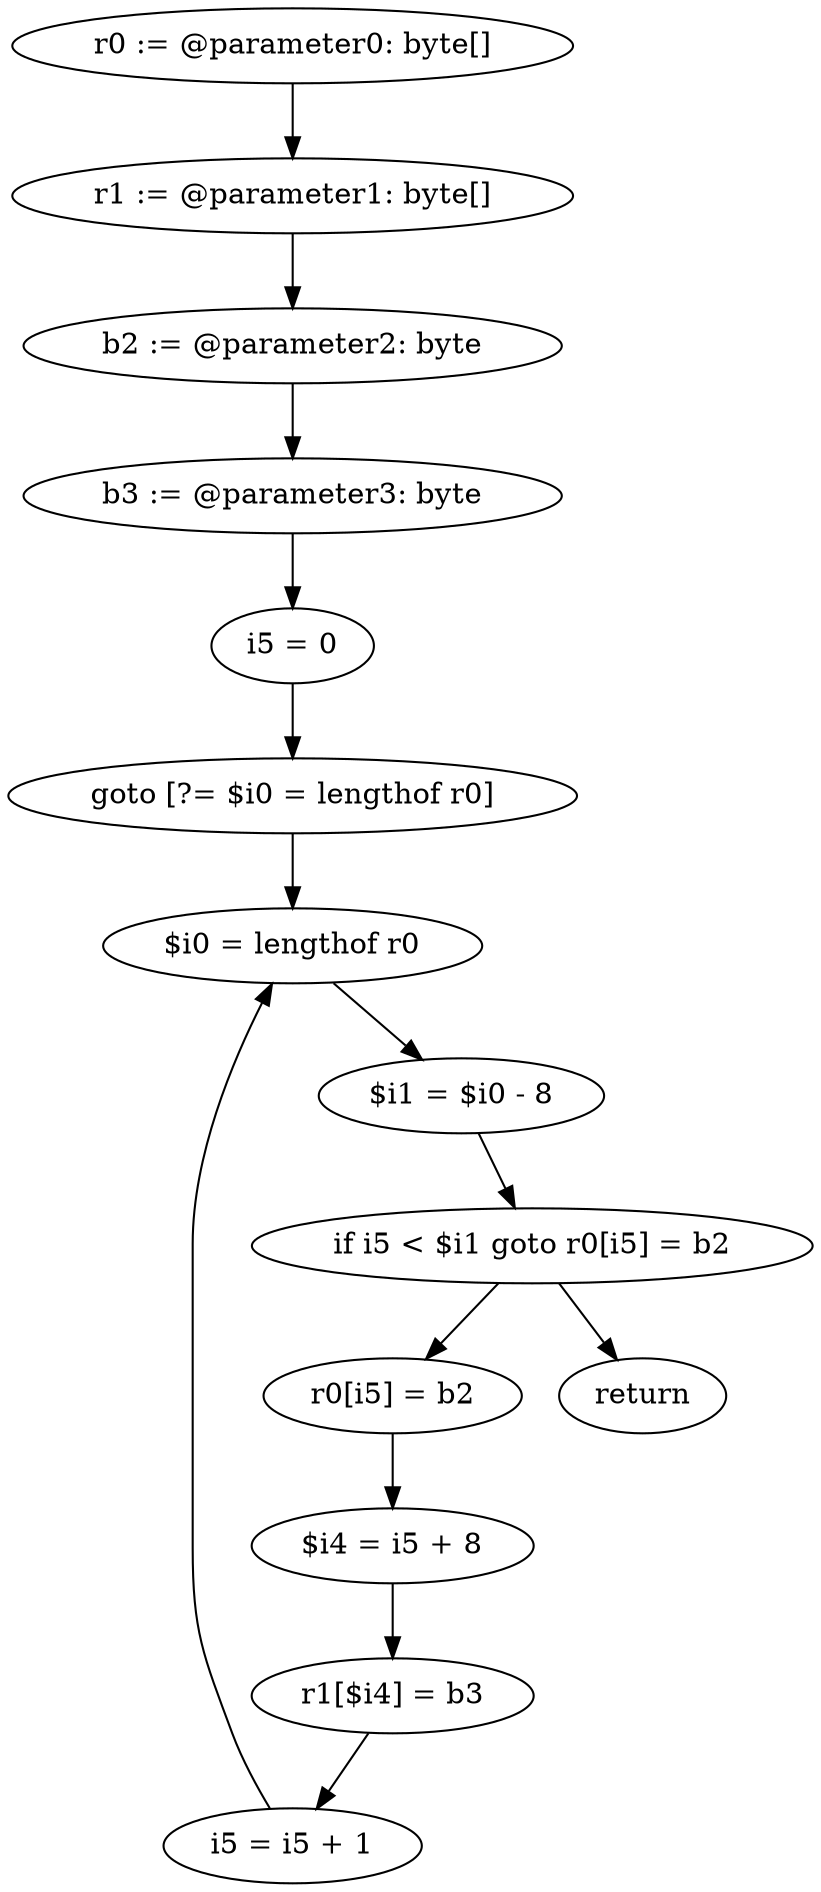 digraph "unitGraph" {
    "r0 := @parameter0: byte[]"
    "r1 := @parameter1: byte[]"
    "b2 := @parameter2: byte"
    "b3 := @parameter3: byte"
    "i5 = 0"
    "goto [?= $i0 = lengthof r0]"
    "r0[i5] = b2"
    "$i4 = i5 + 8"
    "r1[$i4] = b3"
    "i5 = i5 + 1"
    "$i0 = lengthof r0"
    "$i1 = $i0 - 8"
    "if i5 < $i1 goto r0[i5] = b2"
    "return"
    "r0 := @parameter0: byte[]"->"r1 := @parameter1: byte[]";
    "r1 := @parameter1: byte[]"->"b2 := @parameter2: byte";
    "b2 := @parameter2: byte"->"b3 := @parameter3: byte";
    "b3 := @parameter3: byte"->"i5 = 0";
    "i5 = 0"->"goto [?= $i0 = lengthof r0]";
    "goto [?= $i0 = lengthof r0]"->"$i0 = lengthof r0";
    "r0[i5] = b2"->"$i4 = i5 + 8";
    "$i4 = i5 + 8"->"r1[$i4] = b3";
    "r1[$i4] = b3"->"i5 = i5 + 1";
    "i5 = i5 + 1"->"$i0 = lengthof r0";
    "$i0 = lengthof r0"->"$i1 = $i0 - 8";
    "$i1 = $i0 - 8"->"if i5 < $i1 goto r0[i5] = b2";
    "if i5 < $i1 goto r0[i5] = b2"->"return";
    "if i5 < $i1 goto r0[i5] = b2"->"r0[i5] = b2";
}
